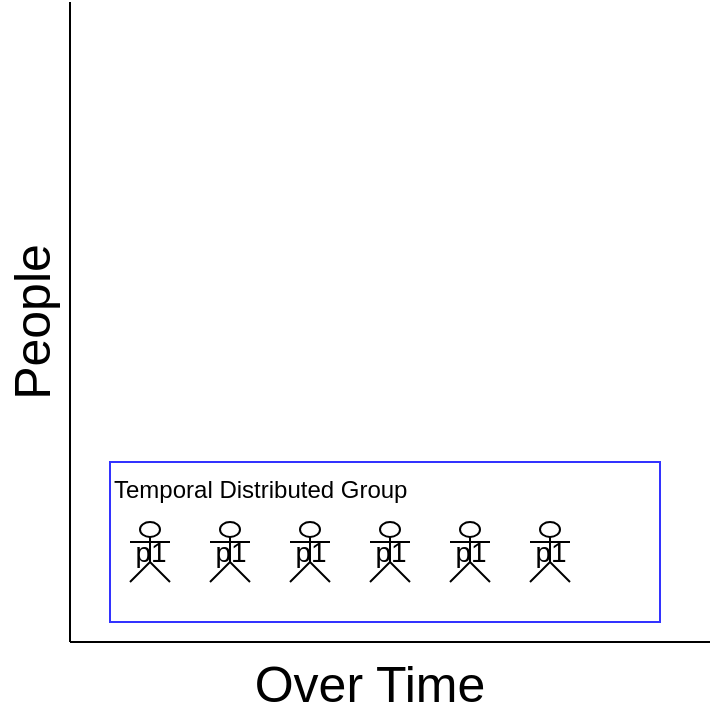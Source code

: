 <mxfile>
    <diagram id="Dg5AnlnF2rJm70xTPWof" name="Page-1">
        <mxGraphModel dx="620" dy="394" grid="1" gridSize="10" guides="1" tooltips="1" connect="1" arrows="1" fold="1" page="1" pageScale="1" pageWidth="1200" pageHeight="800" math="0" shadow="0">
            <root>
                <mxCell id="0"/>
                <mxCell id="1" parent="0"/>
                <mxCell id="2" value="" style="endArrow=none;html=1;" parent="1" edge="1">
                    <mxGeometry width="50" height="50" relative="1" as="geometry">
                        <mxPoint x="80" y="360" as="sourcePoint"/>
                        <mxPoint x="80" y="40" as="targetPoint"/>
                    </mxGeometry>
                </mxCell>
                <mxCell id="3" value="" style="endArrow=none;html=1;" parent="1" edge="1">
                    <mxGeometry width="50" height="50" relative="1" as="geometry">
                        <mxPoint x="80" y="360" as="sourcePoint"/>
                        <mxPoint x="400" y="360" as="targetPoint"/>
                    </mxGeometry>
                </mxCell>
                <mxCell id="4" value="People" style="text;html=1;strokeColor=none;fillColor=none;align=center;verticalAlign=middle;whiteSpace=wrap;rounded=0;rotation=-90;fontSize=25;" parent="1" vertex="1">
                    <mxGeometry x="40" y="190" width="40" height="20" as="geometry"/>
                </mxCell>
                <mxCell id="5" value="Over Time" style="text;html=1;strokeColor=none;fillColor=none;align=center;verticalAlign=middle;whiteSpace=wrap;rounded=0;rotation=0;fontSize=25;" parent="1" vertex="1">
                    <mxGeometry x="170" y="370" width="120" height="20" as="geometry"/>
                </mxCell>
                <mxCell id="6" value="p1" style="shape=umlActor;verticalLabelPosition=middle;verticalAlign=middle;html=1;outlineConnect=0;fontSize=14;labelPosition=center;align=center;" parent="1" vertex="1">
                    <mxGeometry x="110" y="300" width="20" height="30" as="geometry"/>
                </mxCell>
                <mxCell id="7" value="p1" style="shape=umlActor;verticalLabelPosition=middle;verticalAlign=middle;html=1;outlineConnect=0;fontSize=14;labelPosition=center;align=center;" parent="1" vertex="1">
                    <mxGeometry x="150" y="300" width="20" height="30" as="geometry"/>
                </mxCell>
                <mxCell id="8" value="p1" style="shape=umlActor;verticalLabelPosition=middle;verticalAlign=middle;html=1;outlineConnect=0;fontSize=14;labelPosition=center;align=center;" parent="1" vertex="1">
                    <mxGeometry x="190" y="300" width="20" height="30" as="geometry"/>
                </mxCell>
                <mxCell id="9" value="p1" style="shape=umlActor;verticalLabelPosition=middle;verticalAlign=middle;html=1;outlineConnect=0;fontSize=14;labelPosition=center;align=center;" parent="1" vertex="1">
                    <mxGeometry x="230" y="300" width="20" height="30" as="geometry"/>
                </mxCell>
                <mxCell id="10" value="p1" style="shape=umlActor;verticalLabelPosition=middle;verticalAlign=middle;html=1;outlineConnect=0;fontSize=14;labelPosition=center;align=center;" parent="1" vertex="1">
                    <mxGeometry x="270" y="300" width="20" height="30" as="geometry"/>
                </mxCell>
                <mxCell id="11" value="p1" style="shape=umlActor;verticalLabelPosition=middle;verticalAlign=middle;html=1;outlineConnect=0;fontSize=14;labelPosition=center;align=center;" parent="1" vertex="1">
                    <mxGeometry x="310" y="300" width="20" height="30" as="geometry"/>
                </mxCell>
                <mxCell id="46" value="Temporal Distributed Group" style="rounded=0;whiteSpace=wrap;html=1;fillColor=none;align=left;verticalAlign=top;strokeColor=#3333FF;" vertex="1" parent="1">
                    <mxGeometry x="100" y="270" width="275" height="80" as="geometry"/>
                </mxCell>
            </root>
        </mxGraphModel>
    </diagram>
</mxfile>
